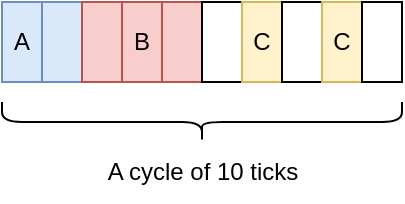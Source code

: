 <mxfile version="26.1.1">
  <diagram name="Page-1" id="vPd64lIvbsAJPx8IE0Dr">
    <mxGraphModel dx="866" dy="642" grid="1" gridSize="10" guides="1" tooltips="1" connect="1" arrows="1" fold="1" page="1" pageScale="1" pageWidth="850" pageHeight="1100" math="0" shadow="0">
      <root>
        <mxCell id="0" />
        <mxCell id="1" parent="0" />
        <mxCell id="4ZyxmVANniScELrK8BCl-4" value="A" style="rounded=0;whiteSpace=wrap;html=1;fillColor=#dae8fc;strokeColor=#6c8ebf;" parent="1" vertex="1">
          <mxGeometry x="200" y="160" width="20" height="40" as="geometry" />
        </mxCell>
        <mxCell id="4ZyxmVANniScELrK8BCl-5" value="" style="rounded=0;whiteSpace=wrap;html=1;fillColor=#dae8fc;strokeColor=#6c8ebf;" parent="1" vertex="1">
          <mxGeometry x="220" y="160" width="20" height="40" as="geometry" />
        </mxCell>
        <mxCell id="4ZyxmVANniScELrK8BCl-6" value="" style="rounded=0;whiteSpace=wrap;html=1;fillColor=#f8cecc;strokeColor=#b85450;" parent="1" vertex="1">
          <mxGeometry x="240" y="160" width="20" height="40" as="geometry" />
        </mxCell>
        <mxCell id="4ZyxmVANniScELrK8BCl-7" value="B" style="rounded=0;whiteSpace=wrap;html=1;fillColor=#f8cecc;strokeColor=#b85450;" parent="1" vertex="1">
          <mxGeometry x="260" y="160" width="20" height="40" as="geometry" />
        </mxCell>
        <mxCell id="4ZyxmVANniScELrK8BCl-8" value="" style="rounded=0;whiteSpace=wrap;html=1;fillColor=#f8cecc;strokeColor=#b85450;" parent="1" vertex="1">
          <mxGeometry x="280" y="160" width="20" height="40" as="geometry" />
        </mxCell>
        <mxCell id="4ZyxmVANniScELrK8BCl-9" value="" style="rounded=0;whiteSpace=wrap;html=1;fillColor=none;" parent="1" vertex="1">
          <mxGeometry x="300" y="160" width="20" height="40" as="geometry" />
        </mxCell>
        <mxCell id="4ZyxmVANniScELrK8BCl-10" value="C" style="rounded=0;whiteSpace=wrap;html=1;fillColor=#fff2cc;strokeColor=#d6b656;" parent="1" vertex="1">
          <mxGeometry x="320" y="160" width="20" height="40" as="geometry" />
        </mxCell>
        <mxCell id="4ZyxmVANniScELrK8BCl-11" value="" style="rounded=0;whiteSpace=wrap;html=1;" parent="1" vertex="1">
          <mxGeometry x="340" y="160" width="20" height="40" as="geometry" />
        </mxCell>
        <mxCell id="4ZyxmVANniScELrK8BCl-12" value="C" style="rounded=0;whiteSpace=wrap;html=1;fillColor=#fff2cc;strokeColor=#d6b656;" parent="1" vertex="1">
          <mxGeometry x="360" y="160" width="20" height="40" as="geometry" />
        </mxCell>
        <mxCell id="4ZyxmVANniScELrK8BCl-13" value="" style="rounded=0;whiteSpace=wrap;html=1;fillColor=none;" parent="1" vertex="1">
          <mxGeometry x="380" y="160" width="20" height="40" as="geometry" />
        </mxCell>
        <mxCell id="4ZyxmVANniScELrK8BCl-14" value="" style="shape=curlyBracket;whiteSpace=wrap;html=1;rounded=1;labelPosition=left;verticalLabelPosition=middle;align=right;verticalAlign=middle;rotation=-90;" parent="1" vertex="1">
          <mxGeometry x="290" y="120" width="20" height="200" as="geometry" />
        </mxCell>
        <mxCell id="4ZyxmVANniScELrK8BCl-15" value="A cycle of 10 ticks" style="text;html=1;align=center;verticalAlign=middle;resizable=0;points=[];autosize=1;strokeColor=none;fillColor=none;" parent="1" vertex="1">
          <mxGeometry x="240" y="230" width="120" height="30" as="geometry" />
        </mxCell>
      </root>
    </mxGraphModel>
  </diagram>
</mxfile>
